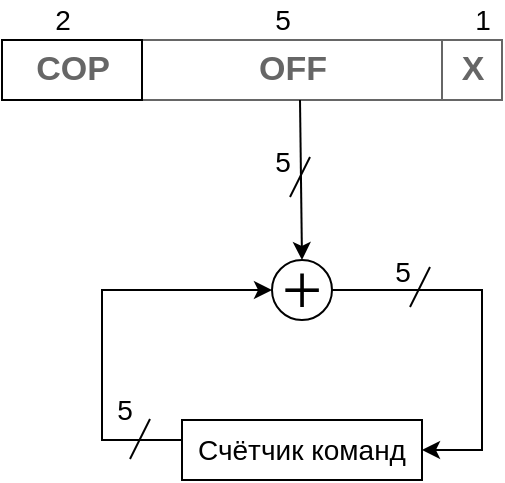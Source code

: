 <mxfile version="18.0.7" type="github">
  <diagram id="Krzfnz9VawSUScPMK1at" name="Page-1">
    <mxGraphModel dx="619" dy="569" grid="0" gridSize="10" guides="1" tooltips="1" connect="1" arrows="1" fold="1" page="1" pageScale="1" pageWidth="827" pageHeight="1169" math="0" shadow="0">
      <root>
        <mxCell id="0" />
        <mxCell id="1" parent="0" />
        <mxCell id="2OgOfrEiZxHqIs05VNYj-1" value="" style="strokeWidth=1;shadow=0;dashed=0;align=center;html=1;rSize=10;fillColor=#ffffff;strokeColor=#666666;" vertex="1" parent="1">
          <mxGeometry x="30" y="90" width="250" height="30" as="geometry" />
        </mxCell>
        <mxCell id="2OgOfrEiZxHqIs05VNYj-2" value="OFF" style="strokeColor=inherit;fillColor=inherit;gradientColor=inherit;strokeWidth=1;shadow=0;dashed=0;align=center;html=1;shape=mxgraph.mockup.rrect;rSize=0;fontSize=17;fontColor=#666666;fontStyle=1;resizeHeight=1;" vertex="1" parent="2OgOfrEiZxHqIs05VNYj-1">
          <mxGeometry width="150" height="30" relative="1" as="geometry">
            <mxPoint x="70" as="offset" />
          </mxGeometry>
        </mxCell>
        <mxCell id="2OgOfrEiZxHqIs05VNYj-5" value="&lt;p&gt;COP&lt;/p&gt;" style="strokeWidth=1;shadow=0;dashed=0;align=center;html=1;rSize=10;fontSize=17;fontColor=#666666;fontStyle=1;resizeHeight=1;" vertex="1" parent="2OgOfrEiZxHqIs05VNYj-1">
          <mxGeometry width="70" height="30" relative="1" as="geometry" />
        </mxCell>
        <mxCell id="2OgOfrEiZxHqIs05VNYj-6" value="X" style="strokeColor=inherit;fillColor=inherit;gradientColor=inherit;strokeWidth=1;shadow=0;dashed=0;align=center;html=1;shape=mxgraph.mockup.rrect;rSize=0;fontSize=17;fontColor=#666666;fontStyle=1;resizeHeight=1;" vertex="1" parent="2OgOfrEiZxHqIs05VNYj-1">
          <mxGeometry width="30" height="30" relative="1" as="geometry">
            <mxPoint x="220" as="offset" />
          </mxGeometry>
        </mxCell>
        <mxCell id="2OgOfrEiZxHqIs05VNYj-7" value="" style="endArrow=classic;html=1;rounded=0;entryX=0.5;entryY=0;entryDx=0;entryDy=0;" edge="1" parent="1" target="2OgOfrEiZxHqIs05VNYj-11">
          <mxGeometry width="50" height="50" relative="1" as="geometry">
            <mxPoint x="179" y="120" as="sourcePoint" />
            <mxPoint x="179" y="210" as="targetPoint" />
          </mxGeometry>
        </mxCell>
        <mxCell id="2OgOfrEiZxHqIs05VNYj-8" value="" style="endArrow=none;html=1;rounded=0;fontFamily=Helvetica;fontSize=18;" edge="1" parent="1">
          <mxGeometry width="50" height="50" relative="1" as="geometry">
            <mxPoint x="174" y="168.5" as="sourcePoint" />
            <mxPoint x="184" y="148.5" as="targetPoint" />
          </mxGeometry>
        </mxCell>
        <mxCell id="2OgOfrEiZxHqIs05VNYj-9" value="&lt;font style=&quot;font-size: 14px;&quot;&gt;5&lt;/font&gt;" style="text;html=1;align=center;verticalAlign=middle;resizable=0;points=[];autosize=1;strokeColor=none;fillColor=none;fontSize=18;fontFamily=Helvetica;" vertex="1" parent="1">
          <mxGeometry x="160" y="135" width="20" height="30" as="geometry" />
        </mxCell>
        <mxCell id="2OgOfrEiZxHqIs05VNYj-11" value="&lt;font style=&quot;font-size: 36px;&quot; face=&quot;Verdana&quot;&gt;+&lt;/font&gt;" style="ellipse;whiteSpace=wrap;html=1;aspect=fixed;" vertex="1" parent="1">
          <mxGeometry x="165" y="200" width="30" height="30" as="geometry" />
        </mxCell>
        <mxCell id="2OgOfrEiZxHqIs05VNYj-14" value="Счётчик команд" style="rounded=0;whiteSpace=wrap;html=1;fontSize=14;" vertex="1" parent="1">
          <mxGeometry x="120" y="280" width="120" height="30" as="geometry" />
        </mxCell>
        <mxCell id="2OgOfrEiZxHqIs05VNYj-16" value="" style="edgeStyle=segmentEdgeStyle;endArrow=classic;html=1;rounded=0;fontSize=14;entryX=0;entryY=0.5;entryDx=0;entryDy=0;exitX=0;exitY=0.5;exitDx=0;exitDy=0;" edge="1" parent="1" source="2OgOfrEiZxHqIs05VNYj-14" target="2OgOfrEiZxHqIs05VNYj-11">
          <mxGeometry width="50" height="50" relative="1" as="geometry">
            <mxPoint x="89.94" y="290" as="sourcePoint" />
            <mxPoint x="139.94" y="240" as="targetPoint" />
            <Array as="points">
              <mxPoint x="120" y="290" />
              <mxPoint x="80" y="290" />
              <mxPoint x="80" y="215" />
            </Array>
          </mxGeometry>
        </mxCell>
        <mxCell id="2OgOfrEiZxHqIs05VNYj-17" value="" style="endArrow=none;html=1;rounded=0;fontFamily=Helvetica;fontSize=18;" edge="1" parent="1">
          <mxGeometry width="50" height="50" relative="1" as="geometry">
            <mxPoint x="94" y="299.5" as="sourcePoint" />
            <mxPoint x="104" y="279.5" as="targetPoint" />
          </mxGeometry>
        </mxCell>
        <mxCell id="2OgOfrEiZxHqIs05VNYj-18" value="&lt;font style=&quot;font-size: 14px;&quot;&gt;5&lt;/font&gt;" style="text;html=1;align=center;verticalAlign=middle;resizable=0;points=[];autosize=1;strokeColor=none;fillColor=none;fontSize=18;fontFamily=Helvetica;" vertex="1" parent="1">
          <mxGeometry x="81" y="259" width="20" height="30" as="geometry" />
        </mxCell>
        <mxCell id="2OgOfrEiZxHqIs05VNYj-20" value="" style="edgeStyle=elbowEdgeStyle;elbow=horizontal;endArrow=classic;html=1;rounded=0;fontSize=14;exitX=1;exitY=0.5;exitDx=0;exitDy=0;entryX=1;entryY=0.5;entryDx=0;entryDy=0;" edge="1" parent="1" source="2OgOfrEiZxHqIs05VNYj-11" target="2OgOfrEiZxHqIs05VNYj-14">
          <mxGeometry width="50" height="50" relative="1" as="geometry">
            <mxPoint x="220" y="220" as="sourcePoint" />
            <mxPoint x="320" y="240" as="targetPoint" />
            <Array as="points">
              <mxPoint x="270" y="260" />
              <mxPoint x="350" y="260" />
            </Array>
          </mxGeometry>
        </mxCell>
        <mxCell id="2OgOfrEiZxHqIs05VNYj-22" value="" style="endArrow=none;html=1;rounded=0;fontFamily=Helvetica;fontSize=18;" edge="1" parent="1">
          <mxGeometry width="50" height="50" relative="1" as="geometry">
            <mxPoint x="234" y="223.5" as="sourcePoint" />
            <mxPoint x="244" y="203.5" as="targetPoint" />
          </mxGeometry>
        </mxCell>
        <mxCell id="2OgOfrEiZxHqIs05VNYj-23" value="&lt;font style=&quot;font-size: 14px;&quot;&gt;5&lt;/font&gt;" style="text;html=1;align=center;verticalAlign=middle;resizable=0;points=[];autosize=1;strokeColor=none;fillColor=none;fontSize=18;fontFamily=Helvetica;" vertex="1" parent="1">
          <mxGeometry x="220" y="190" width="20" height="30" as="geometry" />
        </mxCell>
        <mxCell id="2OgOfrEiZxHqIs05VNYj-24" value="2" style="text;html=1;align=center;verticalAlign=middle;resizable=0;points=[];autosize=1;strokeColor=none;fillColor=none;fontSize=14;" vertex="1" parent="1">
          <mxGeometry x="50" y="70" width="20" height="20" as="geometry" />
        </mxCell>
        <mxCell id="2OgOfrEiZxHqIs05VNYj-25" value="5" style="text;html=1;align=center;verticalAlign=middle;resizable=0;points=[];autosize=1;strokeColor=none;fillColor=none;fontSize=14;" vertex="1" parent="1">
          <mxGeometry x="160" y="70" width="20" height="20" as="geometry" />
        </mxCell>
        <mxCell id="2OgOfrEiZxHqIs05VNYj-26" value="1" style="text;html=1;align=center;verticalAlign=middle;resizable=0;points=[];autosize=1;strokeColor=none;fillColor=none;fontSize=14;" vertex="1" parent="1">
          <mxGeometry x="260" y="70" width="20" height="20" as="geometry" />
        </mxCell>
      </root>
    </mxGraphModel>
  </diagram>
</mxfile>
